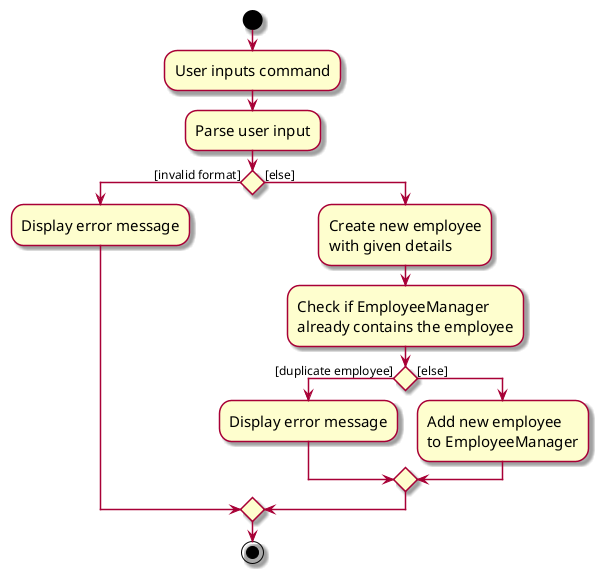 @startuml
skin rose
skinparam ActivityFontSize 15
skinparam ArrowFontSize 12
start
:User inputs command;

:Parse user input;

'Since the beta syntax does not support placing the condition outside the
'diamond we place it as the true branch instead.

if () then ([invalid format])
    :Display error message;
else ([else])
    :Create new employee
    with given details;

    :Check if EmployeeManager
    already contains the employee;

    if () then ([duplicate employee])
        :Display error message;
    else ([else])
        :Add new employee
        to EmployeeManager;
    endif
endif

stop
@enduml
